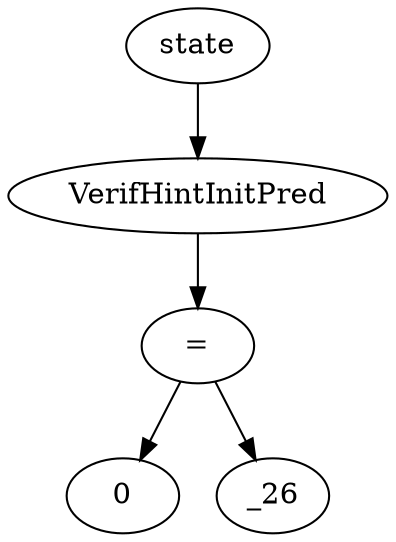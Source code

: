 digraph dag {
0 [label="state"];
1 [label="VerifHintInitPred"];
2 [label="="];
3 [label="0"];
4 [label="_26"];
"0" -> "1"[label=""]
"1" -> "2"[label=""]
"2" -> "4"[label=""]
"2" -> "3"[label=""]
}
